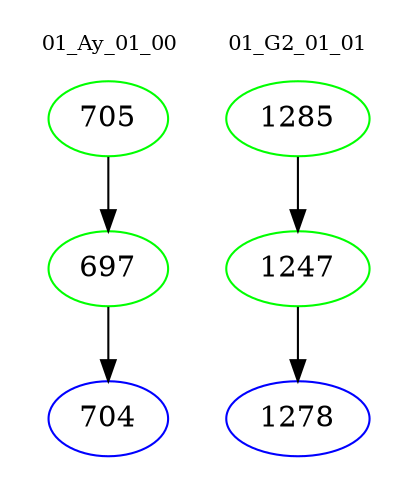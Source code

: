 digraph{
subgraph cluster_0 {
color = white
label = "01_Ay_01_00";
fontsize=10;
T0_705 [label="705", color="green"]
T0_705 -> T0_697 [color="black"]
T0_697 [label="697", color="green"]
T0_697 -> T0_704 [color="black"]
T0_704 [label="704", color="blue"]
}
subgraph cluster_1 {
color = white
label = "01_G2_01_01";
fontsize=10;
T1_1285 [label="1285", color="green"]
T1_1285 -> T1_1247 [color="black"]
T1_1247 [label="1247", color="green"]
T1_1247 -> T1_1278 [color="black"]
T1_1278 [label="1278", color="blue"]
}
}
